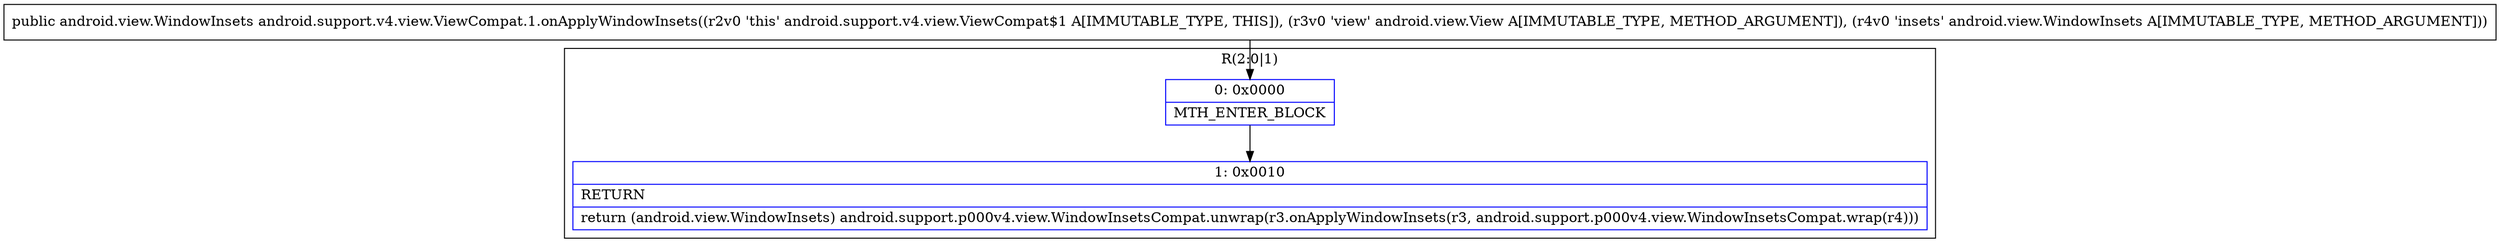 digraph "CFG forandroid.support.v4.view.ViewCompat.1.onApplyWindowInsets(Landroid\/view\/View;Landroid\/view\/WindowInsets;)Landroid\/view\/WindowInsets;" {
subgraph cluster_Region_422409690 {
label = "R(2:0|1)";
node [shape=record,color=blue];
Node_0 [shape=record,label="{0\:\ 0x0000|MTH_ENTER_BLOCK\l}"];
Node_1 [shape=record,label="{1\:\ 0x0010|RETURN\l|return (android.view.WindowInsets) android.support.p000v4.view.WindowInsetsCompat.unwrap(r3.onApplyWindowInsets(r3, android.support.p000v4.view.WindowInsetsCompat.wrap(r4)))\l}"];
}
MethodNode[shape=record,label="{public android.view.WindowInsets android.support.v4.view.ViewCompat.1.onApplyWindowInsets((r2v0 'this' android.support.v4.view.ViewCompat$1 A[IMMUTABLE_TYPE, THIS]), (r3v0 'view' android.view.View A[IMMUTABLE_TYPE, METHOD_ARGUMENT]), (r4v0 'insets' android.view.WindowInsets A[IMMUTABLE_TYPE, METHOD_ARGUMENT])) }"];
MethodNode -> Node_0;
Node_0 -> Node_1;
}

